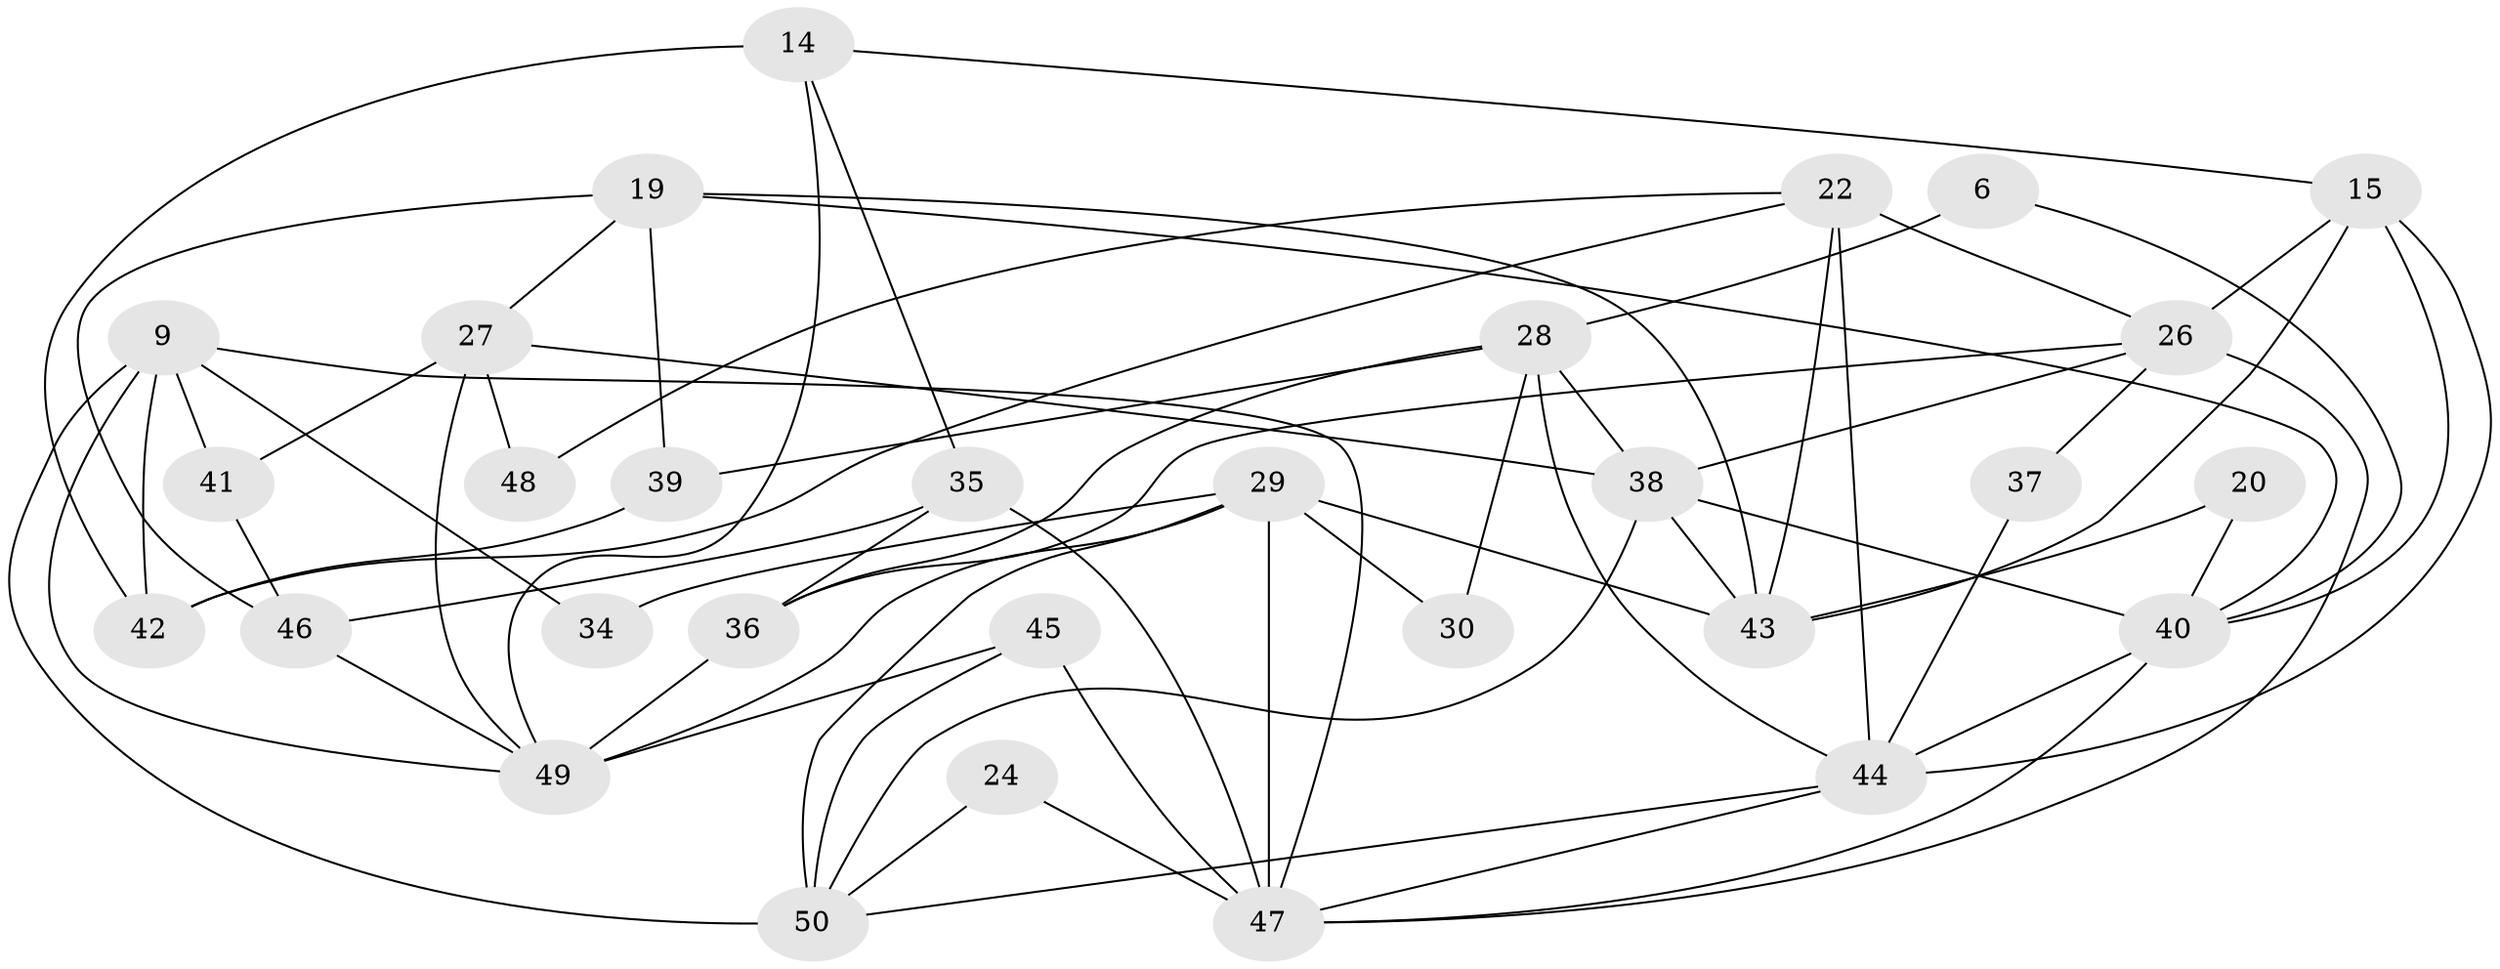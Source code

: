 // original degree distribution, {5: 0.28, 3: 0.28, 4: 0.2, 6: 0.06, 2: 0.14, 9: 0.02, 7: 0.02}
// Generated by graph-tools (version 1.1) at 2025/54/03/04/25 21:54:58]
// undirected, 30 vertices, 67 edges
graph export_dot {
graph [start="1"]
  node [color=gray90,style=filled];
  6;
  9;
  14;
  15;
  19;
  20;
  22 [super="+1"];
  24;
  26 [super="+12+21"];
  27;
  28 [super="+16"];
  29;
  30;
  34;
  35 [super="+4"];
  36 [super="+31"];
  37;
  38 [super="+2+23"];
  39;
  40 [super="+8+33"];
  41;
  42;
  43;
  44 [super="+5+18"];
  45;
  46;
  47 [super="+25+32"];
  48;
  49 [super="+11"];
  50 [super="+7+17"];
  6 -- 28 [weight=2];
  6 -- 40;
  9 -- 41;
  9 -- 42;
  9 -- 34;
  9 -- 49;
  9 -- 47;
  9 -- 50;
  14 -- 49;
  14 -- 42;
  14 -- 15;
  14 -- 35;
  15 -- 43;
  15 -- 44;
  15 -- 26;
  15 -- 40;
  19 -- 43;
  19 -- 27;
  19 -- 39;
  19 -- 46;
  19 -- 40;
  20 -- 43;
  20 -- 40;
  22 -- 43 [weight=2];
  22 -- 26;
  22 -- 42 [weight=2];
  22 -- 48;
  22 -- 44 [weight=2];
  24 -- 47;
  24 -- 50;
  26 -- 38 [weight=2];
  26 -- 36;
  26 -- 47 [weight=2];
  26 -- 37;
  27 -- 41;
  27 -- 48;
  27 -- 49;
  27 -- 38;
  28 -- 39;
  28 -- 38;
  28 -- 36;
  28 -- 30;
  28 -- 44 [weight=2];
  29 -- 47 [weight=3];
  29 -- 30;
  29 -- 34;
  29 -- 43;
  29 -- 50 [weight=2];
  29 -- 49;
  35 -- 36;
  35 -- 46;
  35 -- 47;
  36 -- 49 [weight=2];
  37 -- 44;
  38 -- 50;
  38 -- 43;
  38 -- 40 [weight=2];
  39 -- 42;
  40 -- 44;
  40 -- 47;
  41 -- 46;
  44 -- 50;
  44 -- 47;
  45 -- 47;
  45 -- 50;
  45 -- 49;
  46 -- 49;
}
